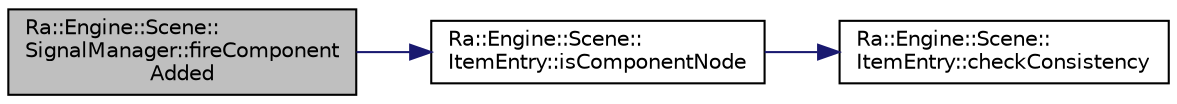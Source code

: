 digraph "Ra::Engine::Scene::SignalManager::fireComponentAdded"
{
 // INTERACTIVE_SVG=YES
 // LATEX_PDF_SIZE
  edge [fontname="Helvetica",fontsize="10",labelfontname="Helvetica",labelfontsize="10"];
  node [fontname="Helvetica",fontsize="10",shape=record];
  rankdir="LR";
  Node1 [label="Ra::Engine::Scene::\lSignalManager::fireComponent\lAdded",height=0.2,width=0.4,color="black", fillcolor="grey75", style="filled", fontcolor="black",tooltip="Notifies all observers of a component creation."];
  Node1 -> Node2 [color="midnightblue",fontsize="10",style="solid",fontname="Helvetica"];
  Node2 [label="Ra::Engine::Scene::\lItemEntry::isComponentNode",height=0.2,width=0.4,color="black", fillcolor="white", style="filled",URL="$structRa_1_1Engine_1_1Scene_1_1ItemEntry.html#a85e1716f224d07767e16ebfbd38c0d00",tooltip="Returns true if the item represents a component."];
  Node2 -> Node3 [color="midnightblue",fontsize="10",style="solid",fontname="Helvetica"];
  Node3 [label="Ra::Engine::Scene::\lItemEntry::checkConsistency",height=0.2,width=0.4,color="black", fillcolor="white", style="filled",URL="$structRa_1_1Engine_1_1Scene_1_1ItemEntry.html#a9673507f752d5efee0439afd0e52892b",tooltip="Debug checks."];
}
